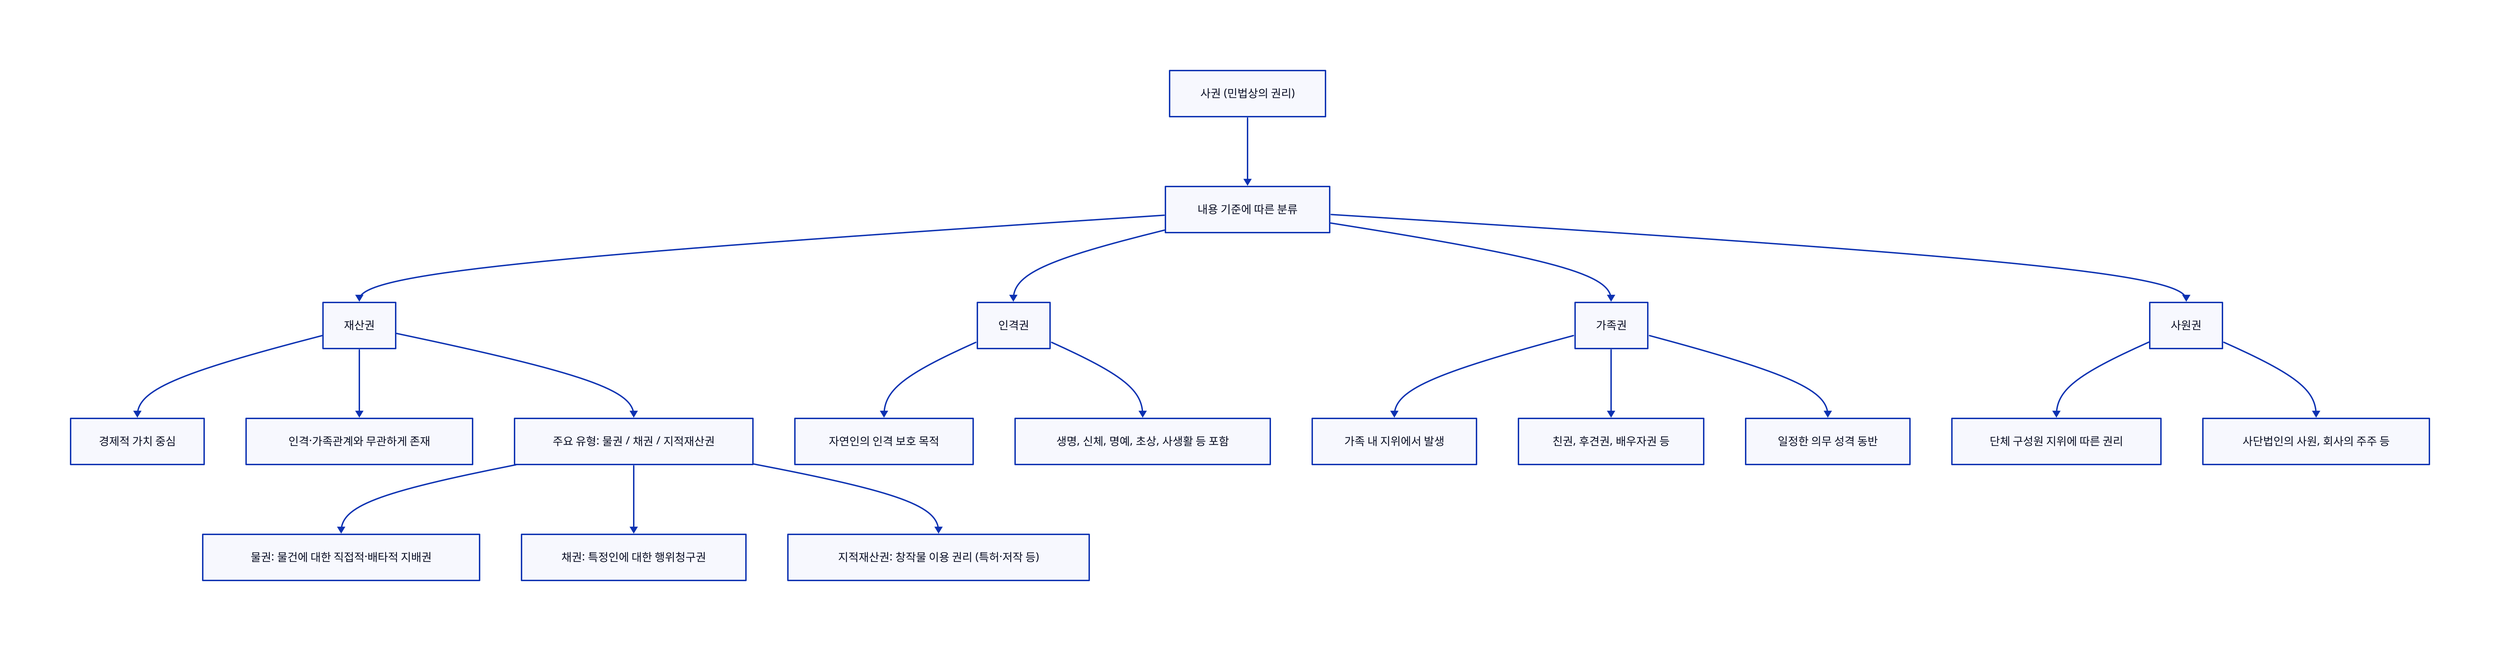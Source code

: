 # [25] 民法상의 權利.d2

direction: down

"사권 (민법상의 권리)" -> "내용 기준에 따른 분류"

"내용 기준에 따른 분류" -> "재산권"
"내용 기준에 따른 분류" -> "인격권"
"내용 기준에 따른 분류" -> "가족권"
"내용 기준에 따른 분류" -> "사원권"

"재산권" -> "경제적 가치 중심"
"재산권" -> "인격·가족관계와 무관하게 존재"
"재산권" -> "주요 유형: 물권 / 채권 / 지적재산권"
"주요 유형: 물권 / 채권 / 지적재산권" -> "물권: 물건에 대한 직접적·배타적 지배권"
"주요 유형: 물권 / 채권 / 지적재산권" -> "채권: 특정인에 대한 행위청구권"
"주요 유형: 물권 / 채권 / 지적재산권" -> "지적재산권: 창작물 이용 권리 (특허·저작 등)"

"인격권" -> "자연인의 인격 보호 목적"
"인격권" -> "생명, 신체, 명예, 초상, 사생활 등 포함"

"가족권" -> "가족 내 지위에서 발생"
"가족권" -> "친권, 후견권, 배우자권 등"
"가족권" -> "일정한 의무 성격 동반"

"사원권" -> "단체 구성원 지위에 따른 권리"
"사원권" -> "사단법인의 사원, 회사의 주주 등"